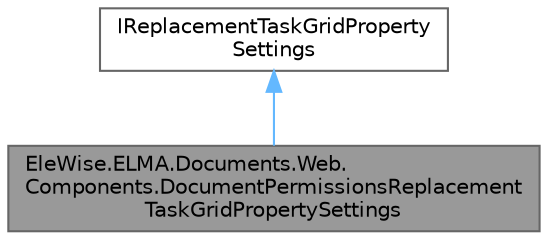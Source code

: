 digraph "EleWise.ELMA.Documents.Web.Components.DocumentPermissionsReplacementTaskGridPropertySettings"
{
 // LATEX_PDF_SIZE
  bgcolor="transparent";
  edge [fontname=Helvetica,fontsize=10,labelfontname=Helvetica,labelfontsize=10];
  node [fontname=Helvetica,fontsize=10,shape=box,height=0.2,width=0.4];
  Node1 [id="Node000001",label="EleWise.ELMA.Documents.Web.\lComponents.DocumentPermissionsReplacement\lTaskGridPropertySettings",height=0.2,width=0.4,color="gray40", fillcolor="grey60", style="filled", fontcolor="black",tooltip="Реализация точки расширения для отображения в задаче переназначения активных задач при замещении коло..."];
  Node2 -> Node1 [id="edge1_Node000001_Node000002",dir="back",color="steelblue1",style="solid",tooltip=" "];
  Node2 [id="Node000002",label="IReplacementTaskGridProperty\lSettings",height=0.2,width=0.4,color="gray40", fillcolor="white", style="filled",URL="$interface_ele_wise_1_1_e_l_m_a_1_1_b_p_m_1_1_web_1_1_tasks_1_1_extension_points_1_1_i_replacement_task_grid_property_settings.html",tooltip="Точка расширения для отображения в задаче переназначения активных задач при замещении колонок с настр..."];
}
